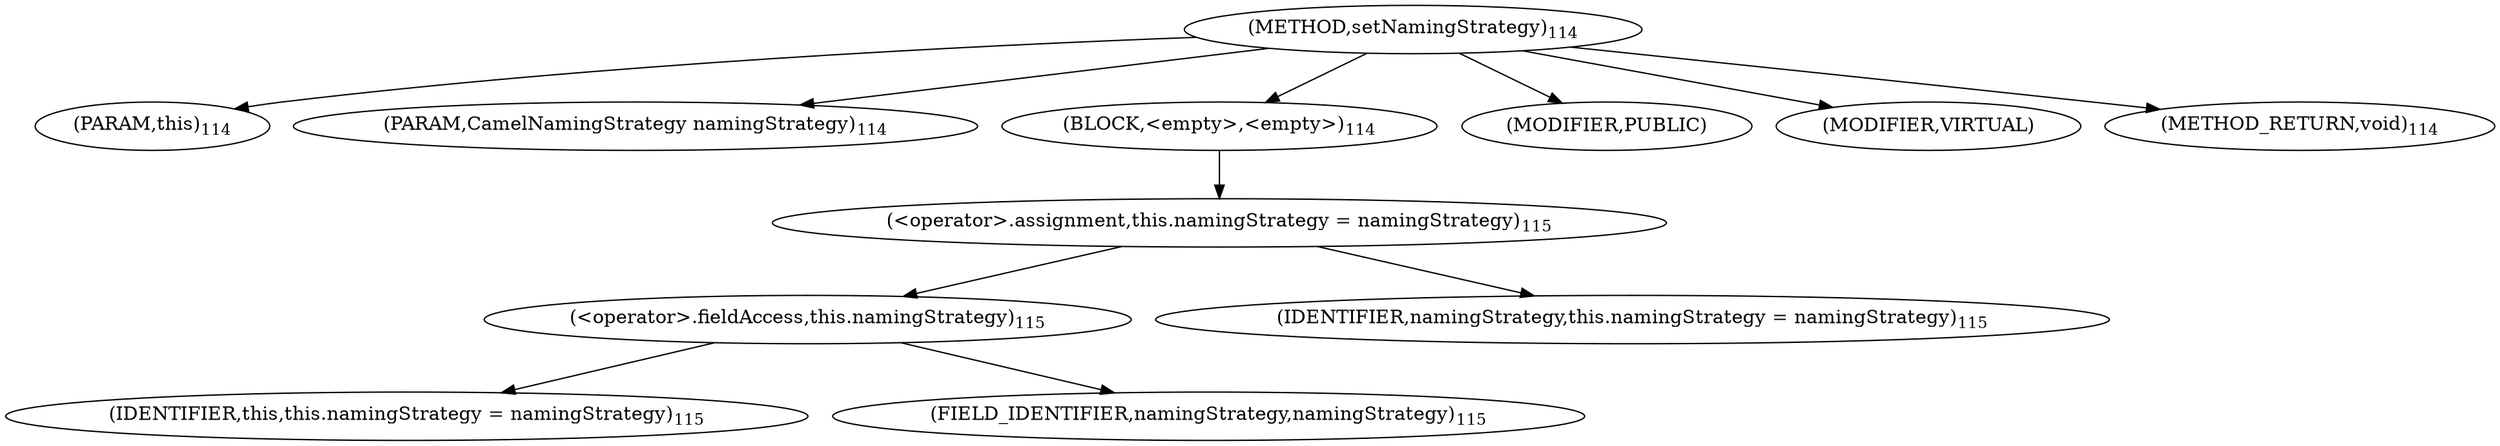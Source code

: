 digraph "setNamingStrategy" {  
"248" [label = <(METHOD,setNamingStrategy)<SUB>114</SUB>> ]
"25" [label = <(PARAM,this)<SUB>114</SUB>> ]
"249" [label = <(PARAM,CamelNamingStrategy namingStrategy)<SUB>114</SUB>> ]
"250" [label = <(BLOCK,&lt;empty&gt;,&lt;empty&gt;)<SUB>114</SUB>> ]
"251" [label = <(&lt;operator&gt;.assignment,this.namingStrategy = namingStrategy)<SUB>115</SUB>> ]
"252" [label = <(&lt;operator&gt;.fieldAccess,this.namingStrategy)<SUB>115</SUB>> ]
"24" [label = <(IDENTIFIER,this,this.namingStrategy = namingStrategy)<SUB>115</SUB>> ]
"253" [label = <(FIELD_IDENTIFIER,namingStrategy,namingStrategy)<SUB>115</SUB>> ]
"254" [label = <(IDENTIFIER,namingStrategy,this.namingStrategy = namingStrategy)<SUB>115</SUB>> ]
"255" [label = <(MODIFIER,PUBLIC)> ]
"256" [label = <(MODIFIER,VIRTUAL)> ]
"257" [label = <(METHOD_RETURN,void)<SUB>114</SUB>> ]
  "248" -> "25" 
  "248" -> "249" 
  "248" -> "250" 
  "248" -> "255" 
  "248" -> "256" 
  "248" -> "257" 
  "250" -> "251" 
  "251" -> "252" 
  "251" -> "254" 
  "252" -> "24" 
  "252" -> "253" 
}

